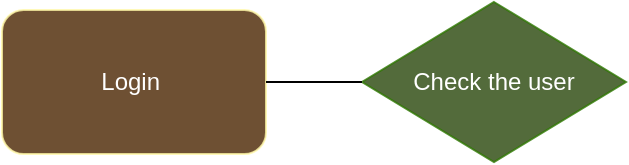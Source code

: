 <mxfile version="24.7.6">
  <diagram id="C5RBs43oDa-KdzZeNtuy" name="Page-1">
    <mxGraphModel dx="1050" dy="549" grid="1" gridSize="12" guides="1" tooltips="1" connect="1" arrows="1" fold="1" page="1" pageScale="1" pageWidth="827" pageHeight="1169" math="0" shadow="0">
      <root>
        <mxCell id="WIyWlLk6GJQsqaUBKTNV-0" />
        <mxCell id="WIyWlLk6GJQsqaUBKTNV-1" parent="WIyWlLk6GJQsqaUBKTNV-0" />
        <mxCell id="reMe0v557-2b18pp9-0w-0" value="Login&amp;nbsp;" style="rounded=1;whiteSpace=wrap;html=1;fillColor=#4A2500;fillStyle=solid;strokeColor=#FFF8A8;glass=0;fontColor=#ffffff;opacity=80;" vertex="1" parent="WIyWlLk6GJQsqaUBKTNV-1">
          <mxGeometry x="36" y="120" width="132" height="72" as="geometry" />
        </mxCell>
        <mxCell id="reMe0v557-2b18pp9-0w-1" value="Check the user" style="rhombus;whiteSpace=wrap;html=1;fillColor=#28470A;strokeColor=#2D7600;fontColor=#ffffff;opacity=80;" vertex="1" parent="WIyWlLk6GJQsqaUBKTNV-1">
          <mxGeometry x="216" y="116" width="132" height="80" as="geometry" />
        </mxCell>
        <mxCell id="reMe0v557-2b18pp9-0w-2" value="" style="endArrow=none;html=1;rounded=0;exitX=1;exitY=0.5;exitDx=0;exitDy=0;entryX=0;entryY=0.5;entryDx=0;entryDy=0;" edge="1" parent="WIyWlLk6GJQsqaUBKTNV-1" source="reMe0v557-2b18pp9-0w-0" target="reMe0v557-2b18pp9-0w-1">
          <mxGeometry width="50" height="50" relative="1" as="geometry">
            <mxPoint x="480" y="326" as="sourcePoint" />
            <mxPoint x="530" y="276" as="targetPoint" />
          </mxGeometry>
        </mxCell>
      </root>
    </mxGraphModel>
  </diagram>
</mxfile>
